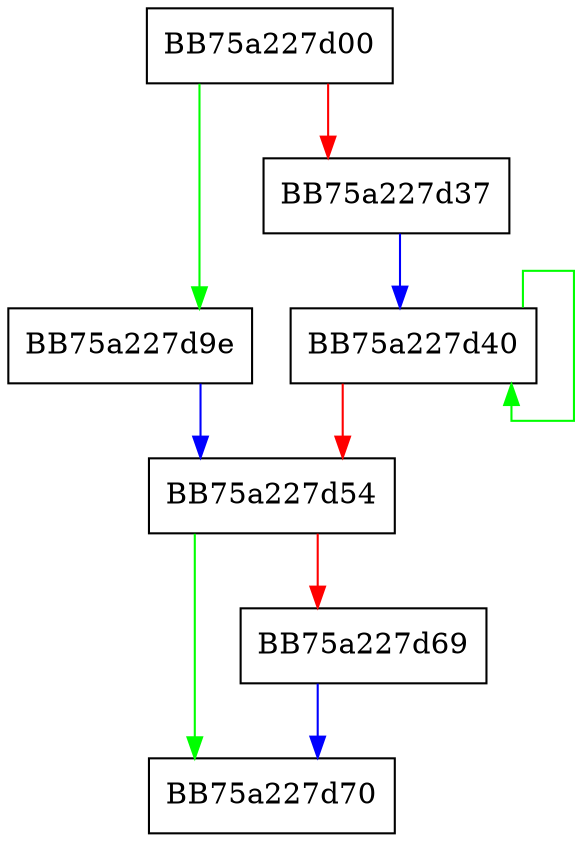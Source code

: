 digraph RpfAPI___mmap_ex {
  node [shape="box"];
  graph [splines=ortho];
  BB75a227d00 -> BB75a227d9e [color="green"];
  BB75a227d00 -> BB75a227d37 [color="red"];
  BB75a227d37 -> BB75a227d40 [color="blue"];
  BB75a227d40 -> BB75a227d40 [color="green"];
  BB75a227d40 -> BB75a227d54 [color="red"];
  BB75a227d54 -> BB75a227d70 [color="green"];
  BB75a227d54 -> BB75a227d69 [color="red"];
  BB75a227d69 -> BB75a227d70 [color="blue"];
  BB75a227d9e -> BB75a227d54 [color="blue"];
}